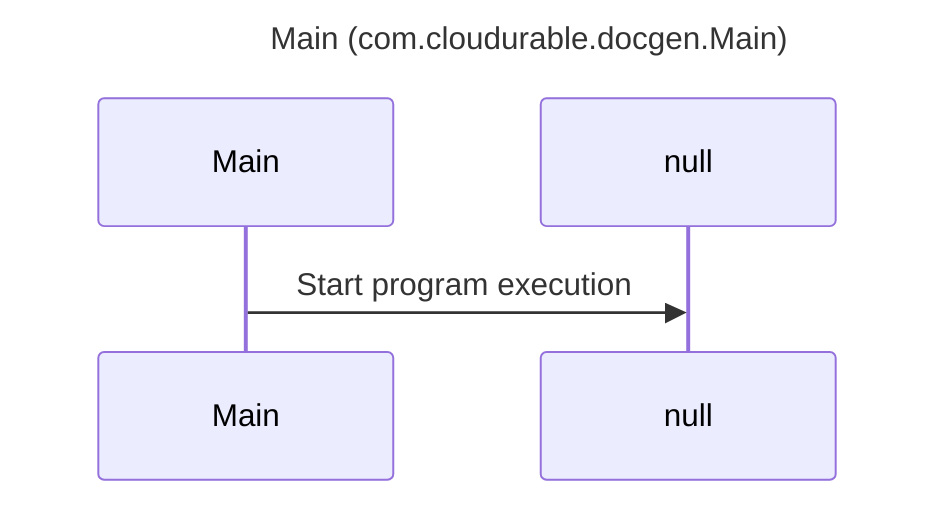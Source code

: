 ---
title: Main (com.cloudurable.docgen.Main)
---

sequenceDiagram
    Main->>null: Start program execution
